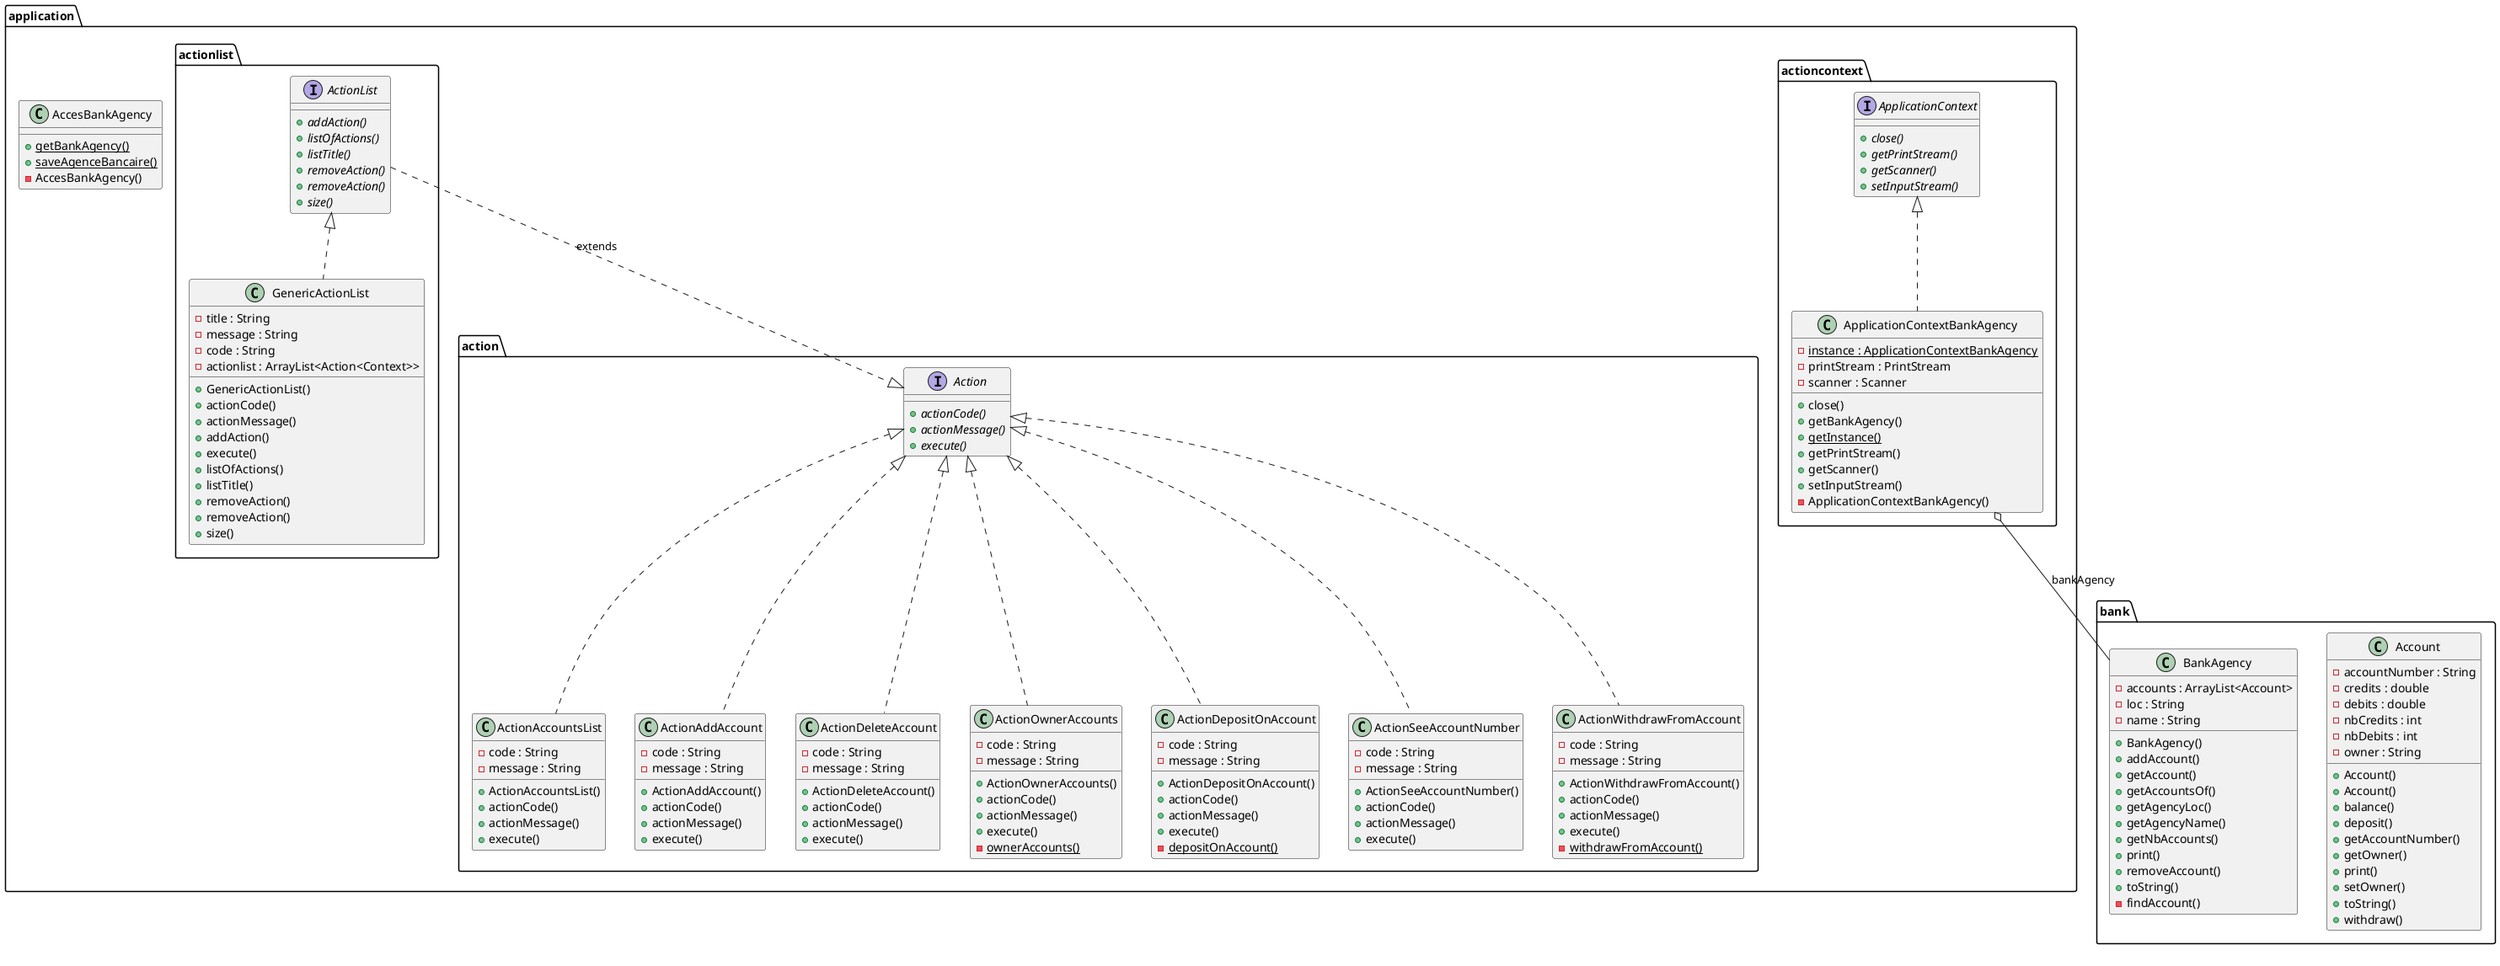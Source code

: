 @startuml

     class bank.Account {
               - accountNumber : String
               - credits : double
               - debits : double
               - nbCredits : int
               - nbDebits : int
               - owner : String
               + Account()
               + Account()
               + balance()
               + deposit()
               + getAccountNumber()
               + getOwner()
               + print()
               + setOwner()
               + toString()
               + withdraw()
           }
           class bank.BankAgency {
               - accounts : ArrayList<Account>
               - loc : String
               - name : String
               + BankAgency()
               + addAccount()
               + getAccount()
               + getAccountsOf()
               + getAgencyLoc()
               + getAgencyName()
               + getNbAccounts()
               + print()
               + removeAccount()
               + toString()
               - findAccount()
           }

         class application.AccesBankAgency {
             {static} + getBankAgency()
             {static} + saveAgenceBancaire()
             - AccesBankAgency()
         }
 class application.actioncontext.ApplicationContextBankAgency {
                 {static} - instance : ApplicationContextBankAgency
                 - printStream : PrintStream
                 - scanner : Scanner
                 + close()
                 + getBankAgency()
                 {static} + getInstance()
                 + getPrintStream()
                 + getScanner()
                 + setInputStream()
                 - ApplicationContextBankAgency()
             }
             interface application.actioncontext.ApplicationContext {
                 {abstract} + close()
                 {abstract} + getPrintStream()
                 {abstract} + getScanner()
                 {abstract} + setInputStream()
             }
   application.actioncontext.ApplicationContextBankAgency .up.|> application.actioncontext.ApplicationContext
   application.actioncontext.ApplicationContextBankAgency o-- bank.BankAgency : bankAgency

 interface application.actionlist.ActionList {
                 {abstract} + addAction()
                 {abstract} + listOfActions()
                 {abstract} + listTitle()
                 {abstract} + removeAction()
                 {abstract} + removeAction()
                 {abstract} + size()
             }
             class application.actionlist.GenericActionList {
                 - title : String
                 - message : String
                 - code : String
                 - actionlist : ArrayList<Action<Context>>
                 + GenericActionList()
                 + actionCode()
                 + actionMessage()
                 + addAction()
                 + execute()
                 + listOfActions()
                 + listTitle()
                 + removeAction()
                 + removeAction()
                 + size()
             }

   application.actionlist.GenericActionList .up.|> application.actionlist.ActionList

 interface application.action.Action {
               {abstract} + actionCode()
               {abstract} + actionMessage()
               {abstract} + execute()
           }
           class application.action.ActionAccountsList {
               - code : String
               - message : String
               + ActionAccountsList()
               + actionCode()
               + actionMessage()
               + execute()
           }
           class application.action.ActionAddAccount {
               - code : String
               - message : String
               + ActionAddAccount()
               + actionCode()
               + actionMessage()
               + execute()
           }
           class application.action.ActionDeleteAccount {
               - code : String
               - message : String
               + ActionDeleteAccount()
               + actionCode()
               + actionMessage()
               + execute()
           }
           class application.action.ActionOwnerAccounts {
              - code : String
              - message : String
              + ActionOwnerAccounts()
              + actionCode()
              + actionMessage()
              + execute()
              {static} - ownerAccounts()
          }
           class application.action.ActionDepositOnAccount {
               - code : String
               - message : String
               + ActionDepositOnAccount()
               + actionCode()
               + actionMessage()
               + execute()
               {static} - depositOnAccount()
           }
           class application.action.ActionSeeAccountNumber {
               - code : String
               - message : String
               + ActionSeeAccountNumber()
               + actionCode()
               + actionMessage()
               + execute()
           }
           class application.action.ActionWithdrawFromAccount {
               - code : String
               - message : String
               + ActionWithdrawFromAccount()
               + actionCode()
               + actionMessage()
               + execute()
               {static} - withdrawFromAccount()
           }

   application.action.ActionAccountsList .up.|> application.action.Action
   application.action.ActionAddAccount .up.|> application.action.Action
   application.action.ActionDeleteAccount .up.|> application.action.Action
   application.action.ActionDepositOnAccount .up.|> application.action.Action
   application.action.ActionSeeAccountNumber .up.|> application.action.Action
   application.action.ActionWithdrawFromAccount .up.|> application.action.Action
   application.action.ActionOwnerAccounts .up.|> application.action.Action


   application.actionlist.ActionList ..|> application.action.Action : extends
 right footer

 endfooter

 @enduml